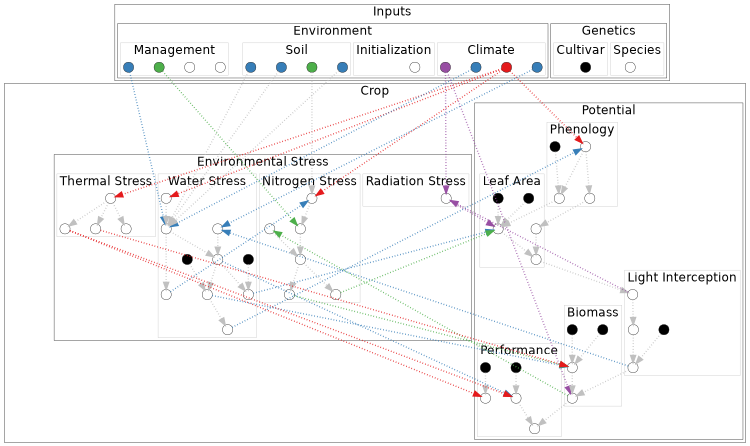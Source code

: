 /* Graphe de dépendance */
/* dot -T pdf -o structure_nodes.pdf structure_nodes.dot  */
/* dot -T png -o structure_nodes.png structure_nodes.dot  */
/* dot -T svg -o structure_nodes.svg structure_nodes.dot  */
/* dot -T png -o structure_simple.png structure.dot -Nlabel= -Nshape=circle -Gdpi=150 -Earrowsize=2 -Epenwidth=4 -Estyle=dotted*/

digraph G {
    dpi=150
    size = "5, 5"
    fontname = Helvetica
    fontnames = "ps"
    //compound = true
    rankdir = TB
    ranksep = "0.8"
    nodesep = "0.8"
    //concentrate = true
    splines = line
    ratio = "auto"
   

    // # Styling ---- 1=red, 2=blue, 3=green, 4=violet (colorscheme=set14)
    bgcolor=white
    node [shape=circle, label="", width=0.4]
    edge [arrowsize=2, penwidth=4, style="dotted", color=gray]

    
    // # Stupid alignment control ----
    InitialConditions -> ThermalTime [style="invis"] // Vertical alignment
    CultivarParameters -> ThermalTime [style="invis"] // Vertical alignment
    
    // # Genotypic Parameters ----
    CultivarParameters [style=filled, fillcolor=black]
    ThermalTimeFlowering [style=filled, fillcolor=black]
    ThermalTimeMaturity [style=filled, fillcolor=black]
    LeafNumber [style=filled, fillcolor=black]
    LeafSize [style=filled, fillcolor=black]
    LeafProfile [style=filled, fillcolor=black]
    ExtinctionCoefficient [style=filled, fillcolor=black]
    PotentialHarvestIndex [style=filled, fillcolor=black]
    PotentialOilContent [style=filled, fillcolor=black]
    WaterResponseExpansion [style=filled, fillcolor=black]
    WaterResponseConductance [style=filled, fillcolor=black]
	
	
    subgraph clusterInputs {
		label="Inputs"
		fontsize=35
				
	    subgraph clusterInputEnvironment {
			label="Environment"
			fontsize=35
			
			
			// # EnvironmentClimate ----  
      subgraph clusterInputEnvironmentClimate {
				label="  Climate  "
				fontsize=35
				pencolor=gray
				
				Temperature [style=filled, colorscheme=set14, fillcolor=1]
				PET [style=filled, colorscheme=set14, fillcolor=2] 
				Rainfall [style=filled, colorscheme=set14, fillcolor=2]
				Radiation [style=filled, colorscheme=set14, fillcolor=4]
			}
			
			// # EnvironmentManagement ----  
      subgraph clusterInputEnvironmentManagement {
				label="Management"
				fontsize=35
				pencolor=gray
				
				SowingDate
				SowingDensity
				Fertilization [style=filled, colorscheme=set14, fillcolor=3]
				Irrigation [style=filled, colorscheme=set14, fillcolor=2]
			}
			
      // # EnvironmentSoil ----
		  subgraph clusterInputEnvironmentSoil {
				label="    Soil    "
				fontsize=35
				pencolor=gray
				
				WaterCapacity [style=filled, colorscheme=set14, fillcolor=2] 
				RootingDepth [style=filled, colorscheme=set14, fillcolor=2]
				SoilDensity [style=filled, colorscheme=set14, fillcolor=2]
				MineralizationRate [style=filled, colorscheme=set14, fillcolor=3]
			}
			
			// # EnvironmentInitial ----  
      subgraph clusterInputEnvironmentInit {
				label="Initialization"
				fontsize=35
				pencolor=gray
				
				InitialConditions
			}
	  }
		
	    subgraph clusterInputGenetics {
			label="   Genetics   "
			fontsize=35

		    subgraph clusterInputGeneticsSpecies {
				label="Species"
				fontsize=35
				pencolor=gray
				
				SpeciesParameters
			}
		    
		    subgraph clusterInputGeneticsCultivar {
				label="Cultivar"
				fontsize=35
				pencolor=gray
				
				CultivarParameters
			}
		}
  }
    
		    
	subgraph clusterCrop {
		label="Crop"
		fontsize=35
		

	    subgraph clusterCropPotential {
			label="Potential"
			fontsize=35
			
      // # CropPhenology ----
			subgraph clusterCropPhenology {
				label="Phenology"
				fontsize=35
				pencolor=gray
				
				// Inputs
				Temperature -> ThermalTime [style=dotted, colorscheme=set14, color=1, constraint=false] // InputsVariable
				LeafNumber -> LeafAppearance
				
				// Module
				ThermalTime -> {LeafAppearance LeafLongevity}
				LeafAppearance
				LeafLongevity
				
			}
			
			// # CropLeafArea ----
		  subgraph clusterCropLeafArea {
				label="Leaf Area"
				fontsize=35
				pencolor=gray
				
				// Inputs
				{LeafProfile LeafSize} -> LeafGrowthRate
				LeafAppearance -> LeafGrowthRate
				LeafLongevity -> LeafSenescenceRate

				// Module				
				LeafGrowthRate -> LeafArea
				LeafSenescenceRate -> LeafArea
			}
	
			// # CropInterception ----
      subgraph clusterCropInterception {
				label="Light Interception"
				fontsize=35
				pencolor=gray
				
				// Inputs
				ExtinctionCoefficient -> RIE
				LeafArea -> PlantLeafArea
				
				// Module
				PlantLeafArea -> LAI
				LAI -> RIE
		  }
		  
			// # CropBiomass ----
		  subgraph clusterCropBiomass {
				label="Biomass"
				fontsize=35
				pencolor=gray
				
				// Inputs
				{ThermalTimeFlowering ThermalTimeMaturity} -> RUE
				Radiation -> CropBiomass [style=dotted, colorscheme=set14, color=4]  // InputsVariable
				RIE -> CropBiomass 
				
				// Module
				RUE -> CropBiomass
				CropBiomass
		  }
		  
			// # CropPerformance ----
		  subgraph clusterCropPerformance {
				label="Performance"
				fontsize=35
				pencolor=gray
				
				// Inputs
				PotentialHarvestIndex -> HarvestIndex
				PotentialOilContent -> OilContent
				CropBiomass -> CropYield
				
				// Module
				HarvestIndex -> CropYield
				OilContent
		}
		   	//{rank=same; PotentialHarvestIndex; PotentialOilContent}
	}
		   
		   
		  // # CropStress ----  
	    subgraph clusterCropStress {
			label="Environmental Stress"
			fontsize=35
			
			// # CropStressWater ----
      subgraph clusterCropStressWater {
				label="Water Stress"
				fontsize=35
				pencolor=gray

				// Inputs
				{Rainfall Irrigation} -> WaterSupply [style=dotted, colorscheme=set14, color=2] // InputsVariable
				Temperature -> {RootGrowth} [style=dotted, colorscheme=set14, color=1, constraint=false] // InputsVariable
				WaterResponseConductance -> WaterStressConductance
				WaterResponseExpansion -> WaterStressExpansion
				{RIE PET} -> WaterDemand [style=dotted, colorscheme=set14, color=2]		
				{WaterCapacity RootingDepth SoilDensity} -> WaterSupply [style=dotted]
				
				// Module
				RootGrowth -> WaterSupply
				{WaterSupply WaterDemand} -> WaterStress
				WaterSupply -> WaterStressMineralization
				WaterStress -> {WaterStressConductance WaterStressExpansion}
				WaterStressConductance -> WaterStressPhenology
				
				// Outputs
				WaterStressExpansion -> LeafGrowthRate [style=dotted, colorscheme=set14, color=2]
				WaterStressConductance -> RUE [style=dotted, colorscheme=set14, color=2]
				WaterStressPhenology -> ThermalTime [style=dotted, colorscheme=set14, color=2]
				WaterStress -> HarvestIndex [style=dotted, colorscheme=set14, color=2]
				
				{rank=same; WaterStressConductance; WaterStressExpansion; WaterStressMineralization}
		    }
		    
			// # CropStressNitrogen ----  
      subgraph clusterCropStressNitrogen {
				label="Nitrogen Stress"
				fontsize=35
				pencolor=gray
				
				// Inputs
				Fertilization -> NitrogenSupply [style=dotted, colorscheme=set14, color=3] // InputsVariable
				Temperature -> Mineralization [style=dotted, colorscheme=set14, color=1] // InputsVariable
				// Rainfall -> Mineralization [style=dotted, colorscheme=set14, color=2] // InputsVariable
				MineralizationRate -> Mineralization [style=dotted] // InputsVariable
				WaterStressMineralization -> Mineralization [style=dotted, colorscheme=set14, color=2, constraint=false]
				CropBiomass -> NitrogenDemand [style=dotted, colorscheme=set14, color=3]
				
				// Module
				//PotentialMineralizationRate -> Mineralization
				Mineralization -> NitrogenSupply
				{NitrogenSupply NitrogenDemand} -> NitrogenStress
				NitrogenStress -> {NitrogenStressRUE NitrogenStressExpansion}
				
				// Outputs
				NitrogenStressExpansion -> LeafGrowthRate [style=dotted, colorscheme=set14, color=3]
				NitrogenStressRUE -> RUE [style=dotted, colorscheme=set14, color=3]
		  }
		  
			// # CropStressTemperature ----
		  subgraph clusterCropStressTemperature {
				label="Thermal Stress"
				fontsize=35
				pencolor=gray
				
				// Inputs
				Temperature -> {TemperatureAirMean} [style=dotted, colorscheme=set14, color=1] // InputsVariable
				
				// Module
				TemperatureAirMean -> {ThermalStressRUE ThermalStressAllocation ThermalStressMineralization}
				
				// Outputs
				ThermalStressRUE -> RUE [style=dotted, colorscheme=set14, color=1]
				ThermalStressAllocation -> {HarvestIndex OilContent} [style=dotted, colorscheme=set14, color=1]
				//ThermalStressMineralization -> Mineralization [style=dotted, colorscheme=set14, color=1]
			}
			
			// # CropStressRadiation ----
		  subgraph clusterCropStressRadiation {
				label="Radiation Stress"
				fontsize=35
				pencolor=gray
				
				// Inputs
				Radiation -> RadiationStress [style=dotted, colorscheme=set14, color=4] // InputsVariable
				PlantLeafArea -> RadiationStress [style=dotted, colorscheme=set14, color=4]
				
				// Module
				RadiationStress -> LeafGrowthRate [style=dotted, colorscheme=set14, color=4]
		  }			
		}
	}	
}    
				
 
